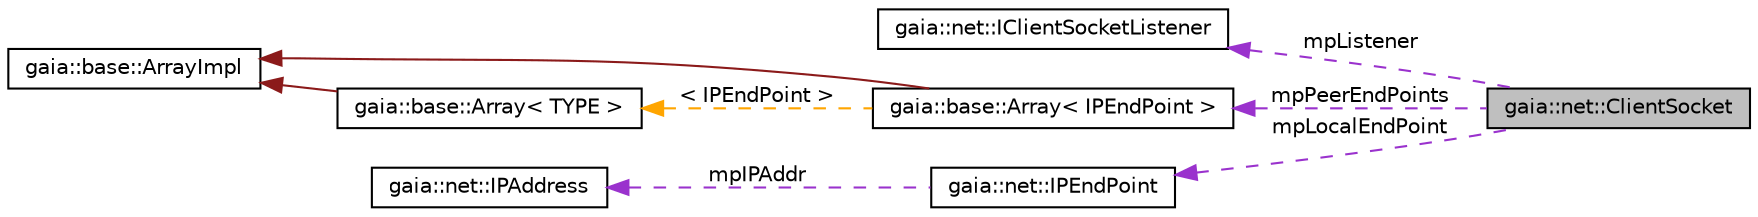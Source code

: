 digraph G
{
  edge [fontname="Helvetica",fontsize="10",labelfontname="Helvetica",labelfontsize="10"];
  node [fontname="Helvetica",fontsize="10",shape=record];
  rankdir=LR;
  Node1 [label="gaia::net::ClientSocket",height=0.2,width=0.4,color="black", fillcolor="grey75", style="filled" fontcolor="black"];
  Node2 -> Node1 [dir=back,color="darkorchid3",fontsize="10",style="dashed",label="mpListener",fontname="Helvetica"];
  Node2 [label="gaia::net::IClientSocketListener",height=0.2,width=0.4,color="black", fillcolor="white", style="filled",URL="$df/d12/classgaia_1_1net_1_1_i_client_socket_listener.html",tooltip="IClientSocketListener handles Socket callback."];
  Node3 -> Node1 [dir=back,color="darkorchid3",fontsize="10",style="dashed",label="mpPeerEndPoints",fontname="Helvetica"];
  Node3 [label="gaia::base::Array\< IPEndPoint \>",height=0.2,width=0.4,color="black", fillcolor="white", style="filled",URL="$d2/db0/classgaia_1_1base_1_1_array.html"];
  Node4 -> Node3 [dir=back,color="firebrick4",fontsize="10",style="solid",fontname="Helvetica"];
  Node4 [label="gaia::base::ArrayImpl",height=0.2,width=0.4,color="black", fillcolor="white", style="filled",URL="$d2/d80/classgaia_1_1base_1_1_array_impl.html",tooltip="Implements array data structure and its operation methods."];
  Node5 -> Node3 [dir=back,color="orange",fontsize="10",style="dashed",label="\< IPEndPoint \>",fontname="Helvetica"];
  Node5 [label="gaia::base::Array\< TYPE \>",height=0.2,width=0.4,color="black", fillcolor="white", style="filled",URL="$d2/db0/classgaia_1_1base_1_1_array.html",tooltip="Implements array to replace C-style array."];
  Node4 -> Node5 [dir=back,color="firebrick4",fontsize="10",style="solid",fontname="Helvetica"];
  Node6 -> Node1 [dir=back,color="darkorchid3",fontsize="10",style="dashed",label="mpLocalEndPoint",fontname="Helvetica"];
  Node6 [label="gaia::net::IPEndPoint",height=0.2,width=0.4,color="black", fillcolor="white", style="filled",URL="$db/d4c/classgaia_1_1net_1_1_i_p_end_point.html",tooltip="IPEndPoint describes an end point by IP and Port."];
  Node7 -> Node6 [dir=back,color="darkorchid3",fontsize="10",style="dashed",label="mpIPAddr",fontname="Helvetica"];
  Node7 [label="gaia::net::IPAddress",height=0.2,width=0.4,color="black", fillcolor="white", style="filled",URL="$df/d81/classgaia_1_1net_1_1_i_p_address.html",tooltip="IPAddress holds address of generic IP model."];
}
